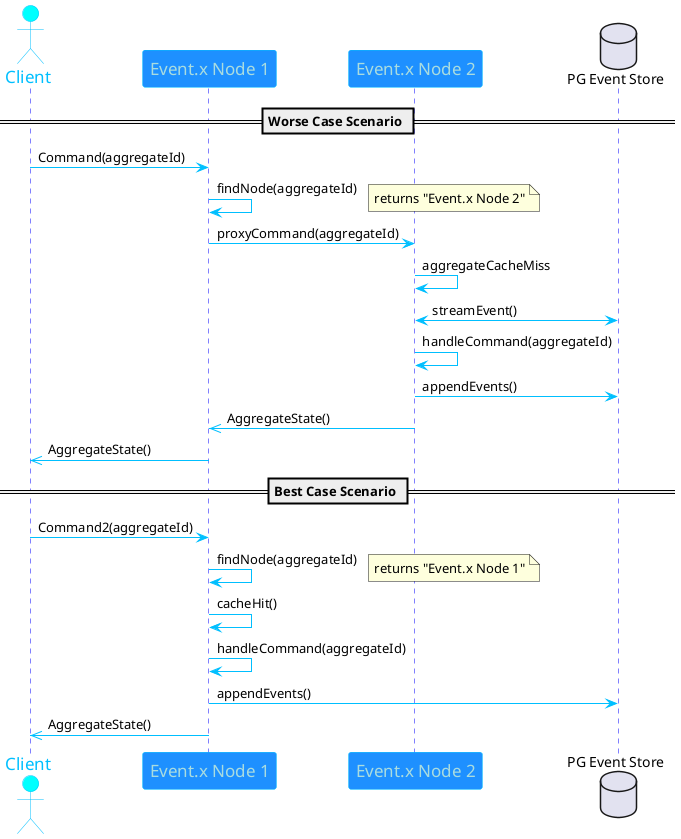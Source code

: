 @startuml
skinparam sequence {
    ArrowColor DeepSkyBlue
    ActorBorderColor DeepSkyBlue
    LifeLineBorderColor blue
    LifeLineBackgroundColor #A9DCDF
    ParticipantBorderColor DeepSkyBlue
    ParticipantBackgroundColor DodgerBlue
    ParticipantFontName Impact
    ParticipantFontSize 17
    ParticipantFontColor #A9DCDF
    ActorBackgroundColor aqua
    ActorFontColor DeepSkyBlue
    ActorFontSize 17
    ActorFontName Aapex
    NoteBackgroundColor wheat
    NoteBorderColor sienna
    NoteFontColor black
}

actor Client
participant "Event.x Node 1" as N1
participant "Event.x Node 2" as N2
database "PG Event Store" as PG


== Worse Case Scenario ==


note right: worse case scenario 1 network hop
Client -> N1 : Command(aggregateId)
N1 -> N1 : findNode(aggregateId)
note right: returns "Event.x Node 2"
N1 -> N2: proxyCommand(aggregateId)
N2 -> N2: aggregateCacheMiss
N2 <-> PG: streamEvent()
N2 -> N2: handleCommand(aggregateId)
N2 -> PG: appendEvents()
N2 ->> N1 : AggregateState()
N1 ->> Client : AggregateState()


== Best Case Scenario ==

Client -> N1 : Command2(aggregateId)
N1 -> N1 : findNode(aggregateId)
note right: returns "Event.x Node 1"
N1 -> N1: cacheHit()
N1 -> N1: handleCommand(aggregateId)
N1 -> PG: appendEvents()
N1 ->> Client : AggregateState()


@enduml

